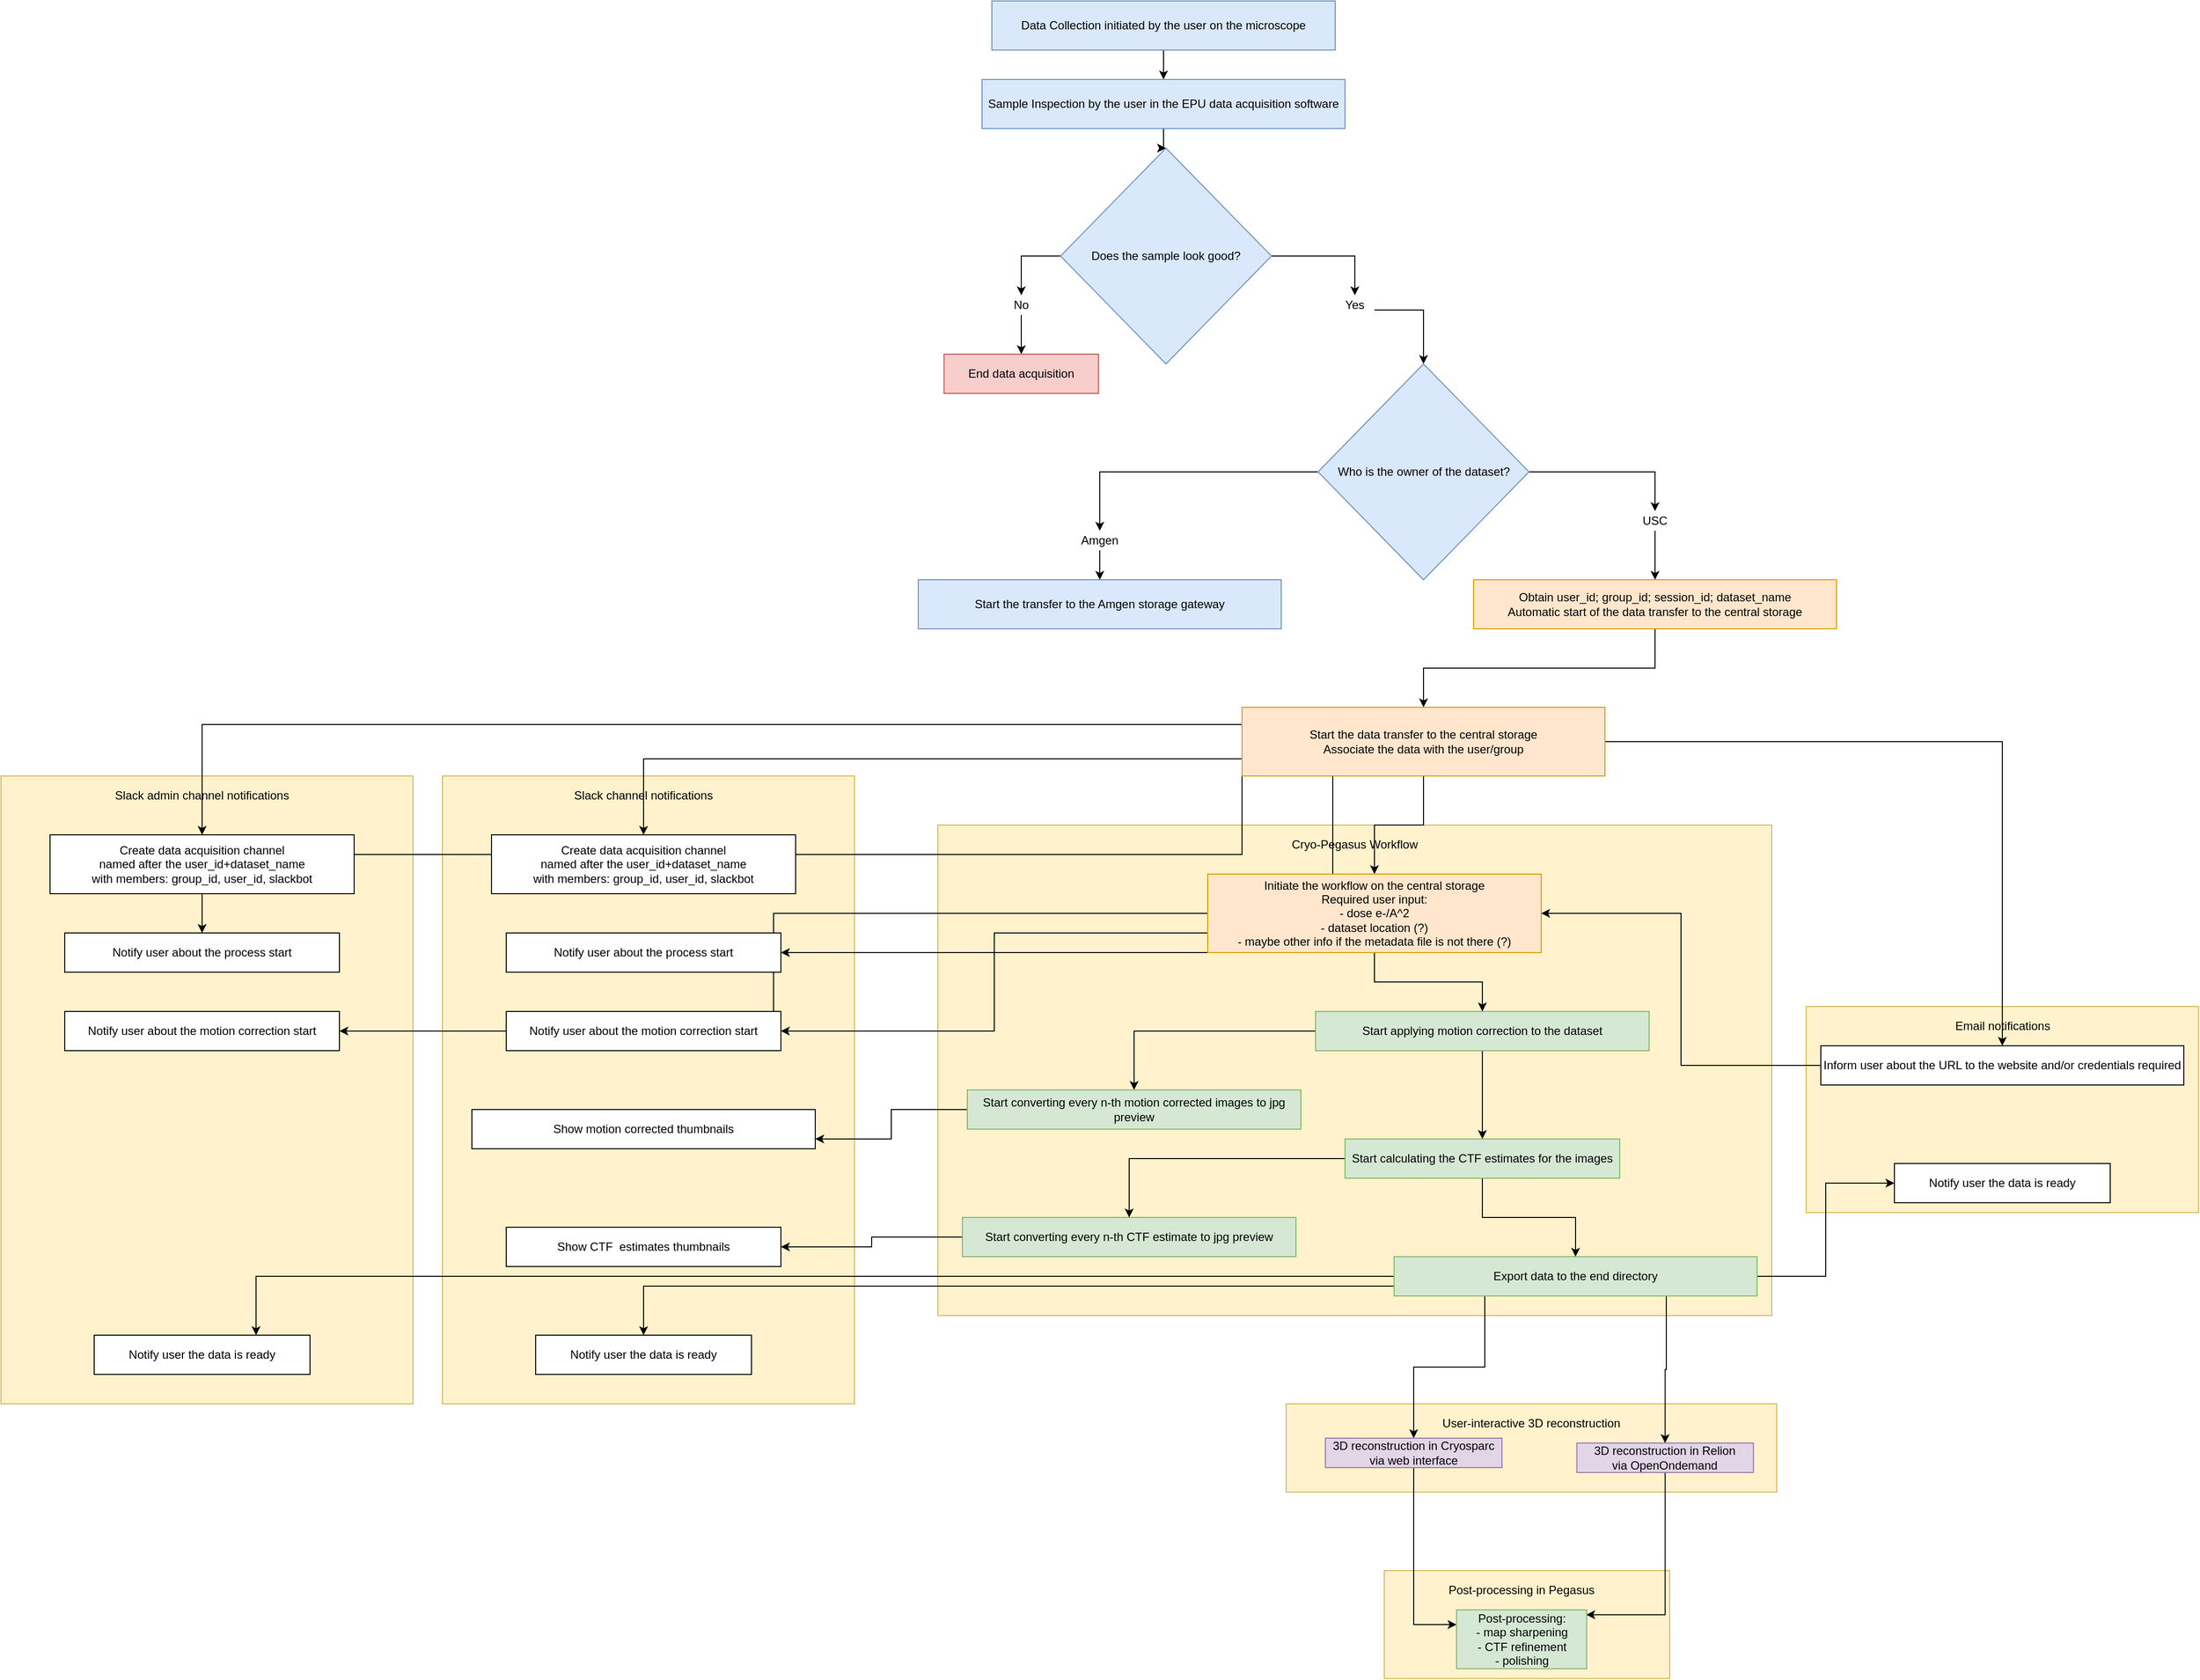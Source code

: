 <mxfile version="15.6.5" type="device"><diagram id="CV-dF4N1Fp2wo2AYAJ7q" name="Page-1"><mxGraphModel dx="4913" dy="2297" grid="1" gridSize="10" guides="1" tooltips="1" connect="1" arrows="1" fold="1" page="1" pageScale="1" pageWidth="850" pageHeight="1100" math="0" shadow="0"><root><mxCell id="0"/><mxCell id="1" parent="0"/><mxCell id="kwurHbmSjAuBrV7LxT9E-1" value="" style="rounded=0;whiteSpace=wrap;html=1;fillColor=#fff2cc;strokeColor=#d6b656;" vertex="1" parent="1"><mxGeometry x="-840" y="810" width="420" height="640" as="geometry"/></mxCell><mxCell id="kwurHbmSjAuBrV7LxT9E-2" value="" style="rounded=0;whiteSpace=wrap;html=1;fillColor=#fff2cc;strokeColor=#d6b656;" vertex="1" parent="1"><mxGeometry x="115" y="860" width="850" height="500" as="geometry"/></mxCell><mxCell id="kwurHbmSjAuBrV7LxT9E-3" value="" style="rounded=0;whiteSpace=wrap;html=1;fillColor=#fff2cc;strokeColor=#d6b656;" vertex="1" parent="1"><mxGeometry x="-390" y="810" width="420" height="640" as="geometry"/></mxCell><mxCell id="kwurHbmSjAuBrV7LxT9E-4" value="" style="rounded=0;whiteSpace=wrap;html=1;fillColor=#fff2cc;strokeColor=#d6b656;" vertex="1" parent="1"><mxGeometry x="1000" y="1045" width="400" height="210" as="geometry"/></mxCell><mxCell id="kwurHbmSjAuBrV7LxT9E-5" value="" style="rounded=0;whiteSpace=wrap;html=1;fillColor=#fff2cc;strokeColor=#d6b656;" vertex="1" parent="1"><mxGeometry x="470" y="1450" width="500" height="90" as="geometry"/></mxCell><mxCell id="kwurHbmSjAuBrV7LxT9E-6" value="" style="rounded=0;whiteSpace=wrap;html=1;fillColor=#fff2cc;strokeColor=#d6b656;" vertex="1" parent="1"><mxGeometry x="570" y="1620" width="291" height="110" as="geometry"/></mxCell><mxCell id="kwurHbmSjAuBrV7LxT9E-7" style="edgeStyle=orthogonalEdgeStyle;rounded=0;orthogonalLoop=1;jettySize=auto;html=1;exitX=0.5;exitY=1;exitDx=0;exitDy=0;" edge="1" parent="1" source="kwurHbmSjAuBrV7LxT9E-8" target="kwurHbmSjAuBrV7LxT9E-10"><mxGeometry relative="1" as="geometry"/></mxCell><mxCell id="kwurHbmSjAuBrV7LxT9E-8" value="Data Collection initiated by the user on the microscope" style="rounded=0;whiteSpace=wrap;html=1;fillColor=#dae8fc;strokeColor=#6c8ebf;" vertex="1" parent="1"><mxGeometry x="170" y="20" width="350" height="50" as="geometry"/></mxCell><mxCell id="kwurHbmSjAuBrV7LxT9E-9" style="edgeStyle=orthogonalEdgeStyle;rounded=0;orthogonalLoop=1;jettySize=auto;html=1;exitX=0.5;exitY=1;exitDx=0;exitDy=0;" edge="1" parent="1" source="kwurHbmSjAuBrV7LxT9E-10" target="kwurHbmSjAuBrV7LxT9E-13"><mxGeometry relative="1" as="geometry"/></mxCell><mxCell id="kwurHbmSjAuBrV7LxT9E-10" value="Sample Inspection by the user in the EPU data acquisition software" style="rounded=0;whiteSpace=wrap;html=1;fillColor=#dae8fc;strokeColor=#6c8ebf;" vertex="1" parent="1"><mxGeometry x="160" y="100" width="370" height="50" as="geometry"/></mxCell><mxCell id="kwurHbmSjAuBrV7LxT9E-11" style="edgeStyle=orthogonalEdgeStyle;rounded=0;orthogonalLoop=1;jettySize=auto;html=1;exitX=0;exitY=0.5;exitDx=0;exitDy=0;entryX=0.5;entryY=0;entryDx=0;entryDy=0;" edge="1" parent="1" source="kwurHbmSjAuBrV7LxT9E-13" target="kwurHbmSjAuBrV7LxT9E-16"><mxGeometry relative="1" as="geometry"/></mxCell><mxCell id="kwurHbmSjAuBrV7LxT9E-12" style="edgeStyle=orthogonalEdgeStyle;rounded=0;orthogonalLoop=1;jettySize=auto;html=1;exitX=1;exitY=0.5;exitDx=0;exitDy=0;entryX=0.5;entryY=0;entryDx=0;entryDy=0;" edge="1" parent="1" source="kwurHbmSjAuBrV7LxT9E-13" target="kwurHbmSjAuBrV7LxT9E-18"><mxGeometry relative="1" as="geometry"/></mxCell><mxCell id="kwurHbmSjAuBrV7LxT9E-13" value="Does the sample look good?" style="rhombus;whiteSpace=wrap;html=1;fillColor=#dae8fc;strokeColor=#6c8ebf;" vertex="1" parent="1"><mxGeometry x="240" y="170" width="215" height="220" as="geometry"/></mxCell><mxCell id="kwurHbmSjAuBrV7LxT9E-14" value="End data acquisition" style="rounded=0;whiteSpace=wrap;html=1;fillColor=#f8cecc;strokeColor=#b85450;" vertex="1" parent="1"><mxGeometry x="121.25" y="380" width="157.5" height="40" as="geometry"/></mxCell><mxCell id="kwurHbmSjAuBrV7LxT9E-15" style="edgeStyle=orthogonalEdgeStyle;rounded=0;orthogonalLoop=1;jettySize=auto;html=1;exitX=0.5;exitY=1;exitDx=0;exitDy=0;" edge="1" parent="1" source="kwurHbmSjAuBrV7LxT9E-16" target="kwurHbmSjAuBrV7LxT9E-14"><mxGeometry relative="1" as="geometry"/></mxCell><mxCell id="kwurHbmSjAuBrV7LxT9E-16" value="No" style="text;html=1;strokeColor=none;fillColor=none;align=center;verticalAlign=middle;whiteSpace=wrap;rounded=0;" vertex="1" parent="1"><mxGeometry x="180" y="320" width="40" height="20" as="geometry"/></mxCell><mxCell id="kwurHbmSjAuBrV7LxT9E-17" style="edgeStyle=orthogonalEdgeStyle;rounded=0;orthogonalLoop=1;jettySize=auto;html=1;exitX=1;exitY=0.75;exitDx=0;exitDy=0;entryX=0.5;entryY=0;entryDx=0;entryDy=0;" edge="1" parent="1" source="kwurHbmSjAuBrV7LxT9E-18" target="kwurHbmSjAuBrV7LxT9E-21"><mxGeometry relative="1" as="geometry"/></mxCell><mxCell id="kwurHbmSjAuBrV7LxT9E-18" value="Yes" style="text;html=1;strokeColor=none;fillColor=none;align=center;verticalAlign=middle;whiteSpace=wrap;rounded=0;" vertex="1" parent="1"><mxGeometry x="520" y="320" width="40" height="20" as="geometry"/></mxCell><mxCell id="kwurHbmSjAuBrV7LxT9E-19" style="edgeStyle=orthogonalEdgeStyle;rounded=0;orthogonalLoop=1;jettySize=auto;html=1;exitX=0;exitY=0.5;exitDx=0;exitDy=0;entryX=0.5;entryY=0;entryDx=0;entryDy=0;" edge="1" parent="1" source="kwurHbmSjAuBrV7LxT9E-21" target="kwurHbmSjAuBrV7LxT9E-23"><mxGeometry relative="1" as="geometry"/></mxCell><mxCell id="kwurHbmSjAuBrV7LxT9E-20" style="edgeStyle=orthogonalEdgeStyle;rounded=0;orthogonalLoop=1;jettySize=auto;html=1;exitX=1;exitY=0.5;exitDx=0;exitDy=0;entryX=0.5;entryY=0;entryDx=0;entryDy=0;" edge="1" parent="1" source="kwurHbmSjAuBrV7LxT9E-21" target="kwurHbmSjAuBrV7LxT9E-25"><mxGeometry relative="1" as="geometry"/></mxCell><mxCell id="kwurHbmSjAuBrV7LxT9E-21" value="Who is the owner of the dataset?" style="rhombus;whiteSpace=wrap;html=1;fillColor=#dae8fc;strokeColor=#6c8ebf;" vertex="1" parent="1"><mxGeometry x="502.5" y="390" width="215" height="220" as="geometry"/></mxCell><mxCell id="kwurHbmSjAuBrV7LxT9E-22" style="edgeStyle=orthogonalEdgeStyle;rounded=0;orthogonalLoop=1;jettySize=auto;html=1;exitX=0.5;exitY=1;exitDx=0;exitDy=0;" edge="1" parent="1" source="kwurHbmSjAuBrV7LxT9E-23" target="kwurHbmSjAuBrV7LxT9E-26"><mxGeometry relative="1" as="geometry"/></mxCell><mxCell id="kwurHbmSjAuBrV7LxT9E-23" value="Amgen" style="text;html=1;strokeColor=none;fillColor=none;align=center;verticalAlign=middle;whiteSpace=wrap;rounded=0;" vertex="1" parent="1"><mxGeometry x="260" y="560" width="40" height="20" as="geometry"/></mxCell><mxCell id="kwurHbmSjAuBrV7LxT9E-24" style="edgeStyle=orthogonalEdgeStyle;rounded=0;orthogonalLoop=1;jettySize=auto;html=1;exitX=0.5;exitY=1;exitDx=0;exitDy=0;entryX=0.5;entryY=0;entryDx=0;entryDy=0;" edge="1" parent="1" source="kwurHbmSjAuBrV7LxT9E-25" target="kwurHbmSjAuBrV7LxT9E-28"><mxGeometry relative="1" as="geometry"/></mxCell><mxCell id="kwurHbmSjAuBrV7LxT9E-25" value="USC" style="text;html=1;strokeColor=none;fillColor=none;align=center;verticalAlign=middle;whiteSpace=wrap;rounded=0;" vertex="1" parent="1"><mxGeometry x="826" y="540" width="40" height="20" as="geometry"/></mxCell><mxCell id="kwurHbmSjAuBrV7LxT9E-26" value="Start the transfer to the Amgen storage gateway" style="rounded=0;whiteSpace=wrap;html=1;fillColor=#dae8fc;strokeColor=#6c8ebf;" vertex="1" parent="1"><mxGeometry x="95" y="610" width="370" height="50" as="geometry"/></mxCell><mxCell id="kwurHbmSjAuBrV7LxT9E-27" style="edgeStyle=orthogonalEdgeStyle;rounded=0;orthogonalLoop=1;jettySize=auto;html=1;exitX=0.5;exitY=1;exitDx=0;exitDy=0;" edge="1" parent="1" source="kwurHbmSjAuBrV7LxT9E-28" target="kwurHbmSjAuBrV7LxT9E-35"><mxGeometry relative="1" as="geometry"/></mxCell><mxCell id="kwurHbmSjAuBrV7LxT9E-28" value="Obtain user_id; group_id; session_id; dataset_name&lt;br&gt;Automatic start of the data transfer to the central storage" style="rounded=0;whiteSpace=wrap;html=1;fillColor=#ffe6cc;strokeColor=#d79b00;" vertex="1" parent="1"><mxGeometry x="661" y="610" width="370" height="50" as="geometry"/></mxCell><mxCell id="kwurHbmSjAuBrV7LxT9E-29" style="edgeStyle=orthogonalEdgeStyle;rounded=0;orthogonalLoop=1;jettySize=auto;html=1;exitX=0.5;exitY=1;exitDx=0;exitDy=0;entryX=0.5;entryY=0;entryDx=0;entryDy=0;" edge="1" parent="1" source="kwurHbmSjAuBrV7LxT9E-35" target="kwurHbmSjAuBrV7LxT9E-39"><mxGeometry relative="1" as="geometry"/></mxCell><mxCell id="kwurHbmSjAuBrV7LxT9E-30" style="edgeStyle=orthogonalEdgeStyle;rounded=0;orthogonalLoop=1;jettySize=auto;html=1;exitX=1;exitY=0.5;exitDx=0;exitDy=0;" edge="1" parent="1" source="kwurHbmSjAuBrV7LxT9E-35" target="kwurHbmSjAuBrV7LxT9E-63"><mxGeometry relative="1" as="geometry"/></mxCell><mxCell id="kwurHbmSjAuBrV7LxT9E-31" style="edgeStyle=orthogonalEdgeStyle;rounded=0;orthogonalLoop=1;jettySize=auto;html=1;exitX=0;exitY=0.75;exitDx=0;exitDy=0;entryX=0.5;entryY=0;entryDx=0;entryDy=0;" edge="1" parent="1" source="kwurHbmSjAuBrV7LxT9E-35" target="kwurHbmSjAuBrV7LxT9E-40"><mxGeometry relative="1" as="geometry"/></mxCell><mxCell id="kwurHbmSjAuBrV7LxT9E-32" style="edgeStyle=orthogonalEdgeStyle;rounded=0;orthogonalLoop=1;jettySize=auto;html=1;exitX=0;exitY=0.25;exitDx=0;exitDy=0;" edge="1" parent="1" source="kwurHbmSjAuBrV7LxT9E-35" target="kwurHbmSjAuBrV7LxT9E-75"><mxGeometry relative="1" as="geometry"/></mxCell><mxCell id="kwurHbmSjAuBrV7LxT9E-33" style="edgeStyle=orthogonalEdgeStyle;rounded=0;orthogonalLoop=1;jettySize=auto;html=1;exitX=0;exitY=1;exitDx=0;exitDy=0;" edge="1" parent="1" source="kwurHbmSjAuBrV7LxT9E-35" target="kwurHbmSjAuBrV7LxT9E-76"><mxGeometry relative="1" as="geometry"/></mxCell><mxCell id="kwurHbmSjAuBrV7LxT9E-34" style="edgeStyle=orthogonalEdgeStyle;rounded=0;orthogonalLoop=1;jettySize=auto;html=1;exitX=0.25;exitY=1;exitDx=0;exitDy=0;entryX=1;entryY=0.5;entryDx=0;entryDy=0;" edge="1" parent="1" source="kwurHbmSjAuBrV7LxT9E-35" target="kwurHbmSjAuBrV7LxT9E-41"><mxGeometry relative="1" as="geometry"/></mxCell><mxCell id="kwurHbmSjAuBrV7LxT9E-35" value="Start the data transfer to the central storage&lt;br&gt;Associate the data with the user/group" style="rounded=0;whiteSpace=wrap;html=1;fillColor=#ffe6cc;strokeColor=#d79b00;" vertex="1" parent="1"><mxGeometry x="425" y="740" width="370" height="70" as="geometry"/></mxCell><mxCell id="kwurHbmSjAuBrV7LxT9E-36" style="edgeStyle=orthogonalEdgeStyle;rounded=0;orthogonalLoop=1;jettySize=auto;html=1;exitX=0.5;exitY=1;exitDx=0;exitDy=0;" edge="1" parent="1" source="kwurHbmSjAuBrV7LxT9E-39" target="kwurHbmSjAuBrV7LxT9E-48"><mxGeometry relative="1" as="geometry"/></mxCell><mxCell id="kwurHbmSjAuBrV7LxT9E-37" style="edgeStyle=orthogonalEdgeStyle;rounded=0;orthogonalLoop=1;jettySize=auto;html=1;exitX=0;exitY=0.75;exitDx=0;exitDy=0;entryX=1;entryY=0.5;entryDx=0;entryDy=0;" edge="1" parent="1" source="kwurHbmSjAuBrV7LxT9E-39" target="kwurHbmSjAuBrV7LxT9E-42"><mxGeometry relative="1" as="geometry"/></mxCell><mxCell id="kwurHbmSjAuBrV7LxT9E-38" style="edgeStyle=orthogonalEdgeStyle;rounded=0;orthogonalLoop=1;jettySize=auto;html=1;exitX=0;exitY=0.5;exitDx=0;exitDy=0;entryX=1;entryY=0.5;entryDx=0;entryDy=0;" edge="1" parent="1" source="kwurHbmSjAuBrV7LxT9E-39" target="kwurHbmSjAuBrV7LxT9E-77"><mxGeometry relative="1" as="geometry"/></mxCell><mxCell id="kwurHbmSjAuBrV7LxT9E-39" value="Initiate the workflow on the central storage&lt;br&gt;Required user input:&lt;br&gt;- dose e-/A^2&lt;br&gt;- dataset location (?)&lt;br&gt;- maybe other info if the metadata file is not there (?)" style="rounded=0;whiteSpace=wrap;html=1;fillColor=#ffe6cc;strokeColor=#d79b00;" vertex="1" parent="1"><mxGeometry x="390" y="910" width="340" height="80" as="geometry"/></mxCell><mxCell id="kwurHbmSjAuBrV7LxT9E-40" value="Create data acquisition channel&lt;br&gt;named after the user_id+dataset_name&lt;br&gt;with members: group_id, user_id, slackbot" style="rounded=0;whiteSpace=wrap;html=1;" vertex="1" parent="1"><mxGeometry x="-340" y="870" width="310" height="60" as="geometry"/></mxCell><mxCell id="kwurHbmSjAuBrV7LxT9E-41" value="Notify user about the process start" style="rounded=0;whiteSpace=wrap;html=1;" vertex="1" parent="1"><mxGeometry x="-325" y="970" width="280" height="40" as="geometry"/></mxCell><mxCell id="kwurHbmSjAuBrV7LxT9E-42" value="Notify user about the motion correction start" style="rounded=0;whiteSpace=wrap;html=1;" vertex="1" parent="1"><mxGeometry x="-325" y="1050" width="280" height="40" as="geometry"/></mxCell><mxCell id="kwurHbmSjAuBrV7LxT9E-43" value="Show motion corrected thumbnails" style="rounded=0;whiteSpace=wrap;html=1;" vertex="1" parent="1"><mxGeometry x="-360" y="1150" width="350" height="40" as="geometry"/></mxCell><mxCell id="kwurHbmSjAuBrV7LxT9E-44" value="Show CTF&amp;nbsp; estimates thumbnails" style="rounded=0;whiteSpace=wrap;html=1;" vertex="1" parent="1"><mxGeometry x="-325" y="1270" width="280" height="40" as="geometry"/></mxCell><mxCell id="kwurHbmSjAuBrV7LxT9E-45" value="Notify user the data is ready" style="rounded=0;whiteSpace=wrap;html=1;" vertex="1" parent="1"><mxGeometry x="-295" y="1380" width="220" height="40" as="geometry"/></mxCell><mxCell id="kwurHbmSjAuBrV7LxT9E-46" style="edgeStyle=orthogonalEdgeStyle;rounded=0;orthogonalLoop=1;jettySize=auto;html=1;exitX=0.5;exitY=1;exitDx=0;exitDy=0;" edge="1" parent="1" source="kwurHbmSjAuBrV7LxT9E-48" target="kwurHbmSjAuBrV7LxT9E-55"><mxGeometry relative="1" as="geometry"/></mxCell><mxCell id="kwurHbmSjAuBrV7LxT9E-47" style="edgeStyle=orthogonalEdgeStyle;rounded=0;orthogonalLoop=1;jettySize=auto;html=1;exitX=0;exitY=0.5;exitDx=0;exitDy=0;" edge="1" parent="1" source="kwurHbmSjAuBrV7LxT9E-48" target="kwurHbmSjAuBrV7LxT9E-50"><mxGeometry relative="1" as="geometry"/></mxCell><mxCell id="kwurHbmSjAuBrV7LxT9E-48" value="Start applying motion correction to the dataset" style="rounded=0;whiteSpace=wrap;html=1;fillColor=#d5e8d4;strokeColor=#82b366;" vertex="1" parent="1"><mxGeometry x="500" y="1050" width="340" height="40" as="geometry"/></mxCell><mxCell id="kwurHbmSjAuBrV7LxT9E-49" style="edgeStyle=orthogonalEdgeStyle;rounded=0;orthogonalLoop=1;jettySize=auto;html=1;exitX=0;exitY=0.5;exitDx=0;exitDy=0;entryX=1;entryY=0.75;entryDx=0;entryDy=0;" edge="1" parent="1" source="kwurHbmSjAuBrV7LxT9E-50" target="kwurHbmSjAuBrV7LxT9E-43"><mxGeometry relative="1" as="geometry"/></mxCell><mxCell id="kwurHbmSjAuBrV7LxT9E-50" value="Start converting every n-th motion corrected images to jpg preview" style="rounded=0;whiteSpace=wrap;html=1;fillColor=#d5e8d4;strokeColor=#82b366;" vertex="1" parent="1"><mxGeometry x="145" y="1130" width="340" height="40" as="geometry"/></mxCell><mxCell id="kwurHbmSjAuBrV7LxT9E-51" style="edgeStyle=orthogonalEdgeStyle;rounded=0;orthogonalLoop=1;jettySize=auto;html=1;exitX=0;exitY=0.5;exitDx=0;exitDy=0;entryX=1;entryY=0.5;entryDx=0;entryDy=0;" edge="1" parent="1" source="kwurHbmSjAuBrV7LxT9E-52" target="kwurHbmSjAuBrV7LxT9E-44"><mxGeometry relative="1" as="geometry"/></mxCell><mxCell id="kwurHbmSjAuBrV7LxT9E-52" value="Start converting every n-th CTF estimate to jpg preview" style="rounded=0;whiteSpace=wrap;html=1;fillColor=#d5e8d4;strokeColor=#82b366;" vertex="1" parent="1"><mxGeometry x="140" y="1260" width="340" height="40" as="geometry"/></mxCell><mxCell id="kwurHbmSjAuBrV7LxT9E-53" style="edgeStyle=orthogonalEdgeStyle;rounded=0;orthogonalLoop=1;jettySize=auto;html=1;exitX=0;exitY=0.5;exitDx=0;exitDy=0;" edge="1" parent="1" source="kwurHbmSjAuBrV7LxT9E-55" target="kwurHbmSjAuBrV7LxT9E-52"><mxGeometry relative="1" as="geometry"/></mxCell><mxCell id="kwurHbmSjAuBrV7LxT9E-54" style="edgeStyle=orthogonalEdgeStyle;rounded=0;orthogonalLoop=1;jettySize=auto;html=1;exitX=0.5;exitY=1;exitDx=0;exitDy=0;" edge="1" parent="1" source="kwurHbmSjAuBrV7LxT9E-55" target="kwurHbmSjAuBrV7LxT9E-61"><mxGeometry relative="1" as="geometry"/></mxCell><mxCell id="kwurHbmSjAuBrV7LxT9E-55" value="Start calculating the CTF estimates for the images" style="rounded=0;whiteSpace=wrap;html=1;fillColor=#d5e8d4;strokeColor=#82b366;" vertex="1" parent="1"><mxGeometry x="530" y="1180" width="280" height="40" as="geometry"/></mxCell><mxCell id="kwurHbmSjAuBrV7LxT9E-56" style="edgeStyle=orthogonalEdgeStyle;rounded=0;orthogonalLoop=1;jettySize=auto;html=1;exitX=0.25;exitY=1;exitDx=0;exitDy=0;" edge="1" parent="1" source="kwurHbmSjAuBrV7LxT9E-61" target="kwurHbmSjAuBrV7LxT9E-66"><mxGeometry relative="1" as="geometry"/></mxCell><mxCell id="kwurHbmSjAuBrV7LxT9E-57" style="edgeStyle=orthogonalEdgeStyle;rounded=0;orthogonalLoop=1;jettySize=auto;html=1;exitX=0.75;exitY=1;exitDx=0;exitDy=0;" edge="1" parent="1" source="kwurHbmSjAuBrV7LxT9E-61" target="kwurHbmSjAuBrV7LxT9E-68"><mxGeometry relative="1" as="geometry"/></mxCell><mxCell id="kwurHbmSjAuBrV7LxT9E-58" style="edgeStyle=orthogonalEdgeStyle;rounded=0;orthogonalLoop=1;jettySize=auto;html=1;exitX=1;exitY=0.5;exitDx=0;exitDy=0;entryX=0;entryY=0.5;entryDx=0;entryDy=0;" edge="1" parent="1" source="kwurHbmSjAuBrV7LxT9E-61" target="kwurHbmSjAuBrV7LxT9E-64"><mxGeometry relative="1" as="geometry"/></mxCell><mxCell id="kwurHbmSjAuBrV7LxT9E-59" style="edgeStyle=orthogonalEdgeStyle;rounded=0;orthogonalLoop=1;jettySize=auto;html=1;exitX=0;exitY=0.5;exitDx=0;exitDy=0;entryX=0.75;entryY=0;entryDx=0;entryDy=0;" edge="1" parent="1" source="kwurHbmSjAuBrV7LxT9E-61" target="kwurHbmSjAuBrV7LxT9E-78"><mxGeometry relative="1" as="geometry"/></mxCell><mxCell id="kwurHbmSjAuBrV7LxT9E-60" style="edgeStyle=orthogonalEdgeStyle;rounded=0;orthogonalLoop=1;jettySize=auto;html=1;exitX=0;exitY=0.75;exitDx=0;exitDy=0;" edge="1" parent="1" source="kwurHbmSjAuBrV7LxT9E-61" target="kwurHbmSjAuBrV7LxT9E-45"><mxGeometry relative="1" as="geometry"/></mxCell><mxCell id="kwurHbmSjAuBrV7LxT9E-61" value="Export data to the end directory" style="rounded=0;whiteSpace=wrap;html=1;fillColor=#d5e8d4;strokeColor=#82b366;" vertex="1" parent="1"><mxGeometry x="580" y="1300" width="370" height="40" as="geometry"/></mxCell><mxCell id="kwurHbmSjAuBrV7LxT9E-62" style="edgeStyle=orthogonalEdgeStyle;rounded=0;orthogonalLoop=1;jettySize=auto;html=1;exitX=0;exitY=0.5;exitDx=0;exitDy=0;entryX=1;entryY=0.5;entryDx=0;entryDy=0;" edge="1" parent="1" source="kwurHbmSjAuBrV7LxT9E-63" target="kwurHbmSjAuBrV7LxT9E-39"><mxGeometry relative="1" as="geometry"/></mxCell><mxCell id="kwurHbmSjAuBrV7LxT9E-63" value="Inform user about the URL to the website and/or credentials required" style="rounded=0;whiteSpace=wrap;html=1;" vertex="1" parent="1"><mxGeometry x="1015" y="1085" width="370" height="40" as="geometry"/></mxCell><mxCell id="kwurHbmSjAuBrV7LxT9E-64" value="Notify user the data is ready" style="rounded=0;whiteSpace=wrap;html=1;" vertex="1" parent="1"><mxGeometry x="1090" y="1205" width="220" height="40" as="geometry"/></mxCell><mxCell id="kwurHbmSjAuBrV7LxT9E-65" style="edgeStyle=orthogonalEdgeStyle;rounded=0;orthogonalLoop=1;jettySize=auto;html=1;exitX=0.5;exitY=1;exitDx=0;exitDy=0;entryX=0;entryY=0.25;entryDx=0;entryDy=0;" edge="1" parent="1" source="kwurHbmSjAuBrV7LxT9E-66" target="kwurHbmSjAuBrV7LxT9E-69"><mxGeometry relative="1" as="geometry"/></mxCell><mxCell id="kwurHbmSjAuBrV7LxT9E-66" value="3D reconstruction in Cryosparc&lt;br&gt;via web interface" style="rounded=0;whiteSpace=wrap;html=1;fillColor=#e1d5e7;strokeColor=#9673a6;" vertex="1" parent="1"><mxGeometry x="510" y="1485" width="180" height="30" as="geometry"/></mxCell><mxCell id="kwurHbmSjAuBrV7LxT9E-67" style="edgeStyle=orthogonalEdgeStyle;rounded=0;orthogonalLoop=1;jettySize=auto;html=1;exitX=0.5;exitY=1;exitDx=0;exitDy=0;entryX=0.997;entryY=0.083;entryDx=0;entryDy=0;entryPerimeter=0;" edge="1" parent="1" source="kwurHbmSjAuBrV7LxT9E-68" target="kwurHbmSjAuBrV7LxT9E-69"><mxGeometry relative="1" as="geometry"/></mxCell><mxCell id="kwurHbmSjAuBrV7LxT9E-68" value="3D reconstruction in Relion&lt;br&gt;via OpenOndemand" style="rounded=0;whiteSpace=wrap;html=1;fillColor=#e1d5e7;strokeColor=#9673a6;" vertex="1" parent="1"><mxGeometry x="766.32" y="1490" width="180" height="30" as="geometry"/></mxCell><mxCell id="kwurHbmSjAuBrV7LxT9E-69" value="Post-processing:&lt;br&gt;- map sharpening&lt;br&gt;- CTF refinement&lt;br&gt;- polishing" style="rounded=0;whiteSpace=wrap;html=1;fillColor=#d5e8d4;strokeColor=#82b366;" vertex="1" parent="1"><mxGeometry x="643.68" y="1660" width="132.64" height="60" as="geometry"/></mxCell><mxCell id="kwurHbmSjAuBrV7LxT9E-70" value="Post-processing in Pegasus" style="text;html=1;strokeColor=none;fillColor=none;align=center;verticalAlign=middle;whiteSpace=wrap;rounded=0;" vertex="1" parent="1"><mxGeometry x="625" y="1630" width="170" height="20" as="geometry"/></mxCell><mxCell id="kwurHbmSjAuBrV7LxT9E-71" value="User-interactive 3D reconstruction" style="text;html=1;strokeColor=none;fillColor=none;align=center;verticalAlign=middle;whiteSpace=wrap;rounded=0;" vertex="1" parent="1"><mxGeometry x="600" y="1460" width="240" height="20" as="geometry"/></mxCell><mxCell id="kwurHbmSjAuBrV7LxT9E-72" value="Email notifications" style="text;html=1;strokeColor=none;fillColor=none;align=center;verticalAlign=middle;whiteSpace=wrap;rounded=0;" vertex="1" parent="1"><mxGeometry x="1137.5" y="1055" width="125" height="20" as="geometry"/></mxCell><mxCell id="kwurHbmSjAuBrV7LxT9E-73" value="Slack channel notifications" style="text;html=1;strokeColor=none;fillColor=none;align=center;verticalAlign=middle;whiteSpace=wrap;rounded=0;" vertex="1" parent="1"><mxGeometry x="-285" y="820" width="200" height="20" as="geometry"/></mxCell><mxCell id="kwurHbmSjAuBrV7LxT9E-74" value="Cryo-Pegasus Workflow" style="text;html=1;strokeColor=none;fillColor=none;align=center;verticalAlign=middle;whiteSpace=wrap;rounded=0;" vertex="1" parent="1"><mxGeometry x="450" y="870" width="180" height="20" as="geometry"/></mxCell><mxCell id="kwurHbmSjAuBrV7LxT9E-75" value="Create data acquisition channel&lt;br&gt;named after the user_id+dataset_name&lt;br&gt;with members: group_id, user_id, slackbot" style="rounded=0;whiteSpace=wrap;html=1;" vertex="1" parent="1"><mxGeometry x="-790" y="870" width="310" height="60" as="geometry"/></mxCell><mxCell id="kwurHbmSjAuBrV7LxT9E-76" value="Notify user about the process start" style="rounded=0;whiteSpace=wrap;html=1;" vertex="1" parent="1"><mxGeometry x="-775" y="970" width="280" height="40" as="geometry"/></mxCell><mxCell id="kwurHbmSjAuBrV7LxT9E-77" value="Notify user about the motion correction start" style="rounded=0;whiteSpace=wrap;html=1;" vertex="1" parent="1"><mxGeometry x="-775" y="1050" width="280" height="40" as="geometry"/></mxCell><mxCell id="kwurHbmSjAuBrV7LxT9E-78" value="Notify user the data is ready" style="rounded=0;whiteSpace=wrap;html=1;" vertex="1" parent="1"><mxGeometry x="-745" y="1380" width="220" height="40" as="geometry"/></mxCell><mxCell id="kwurHbmSjAuBrV7LxT9E-79" value="Slack admin channel notifications" style="text;html=1;strokeColor=none;fillColor=none;align=center;verticalAlign=middle;whiteSpace=wrap;rounded=0;" vertex="1" parent="1"><mxGeometry x="-735" y="820" width="200" height="20" as="geometry"/></mxCell></root></mxGraphModel></diagram></mxfile>